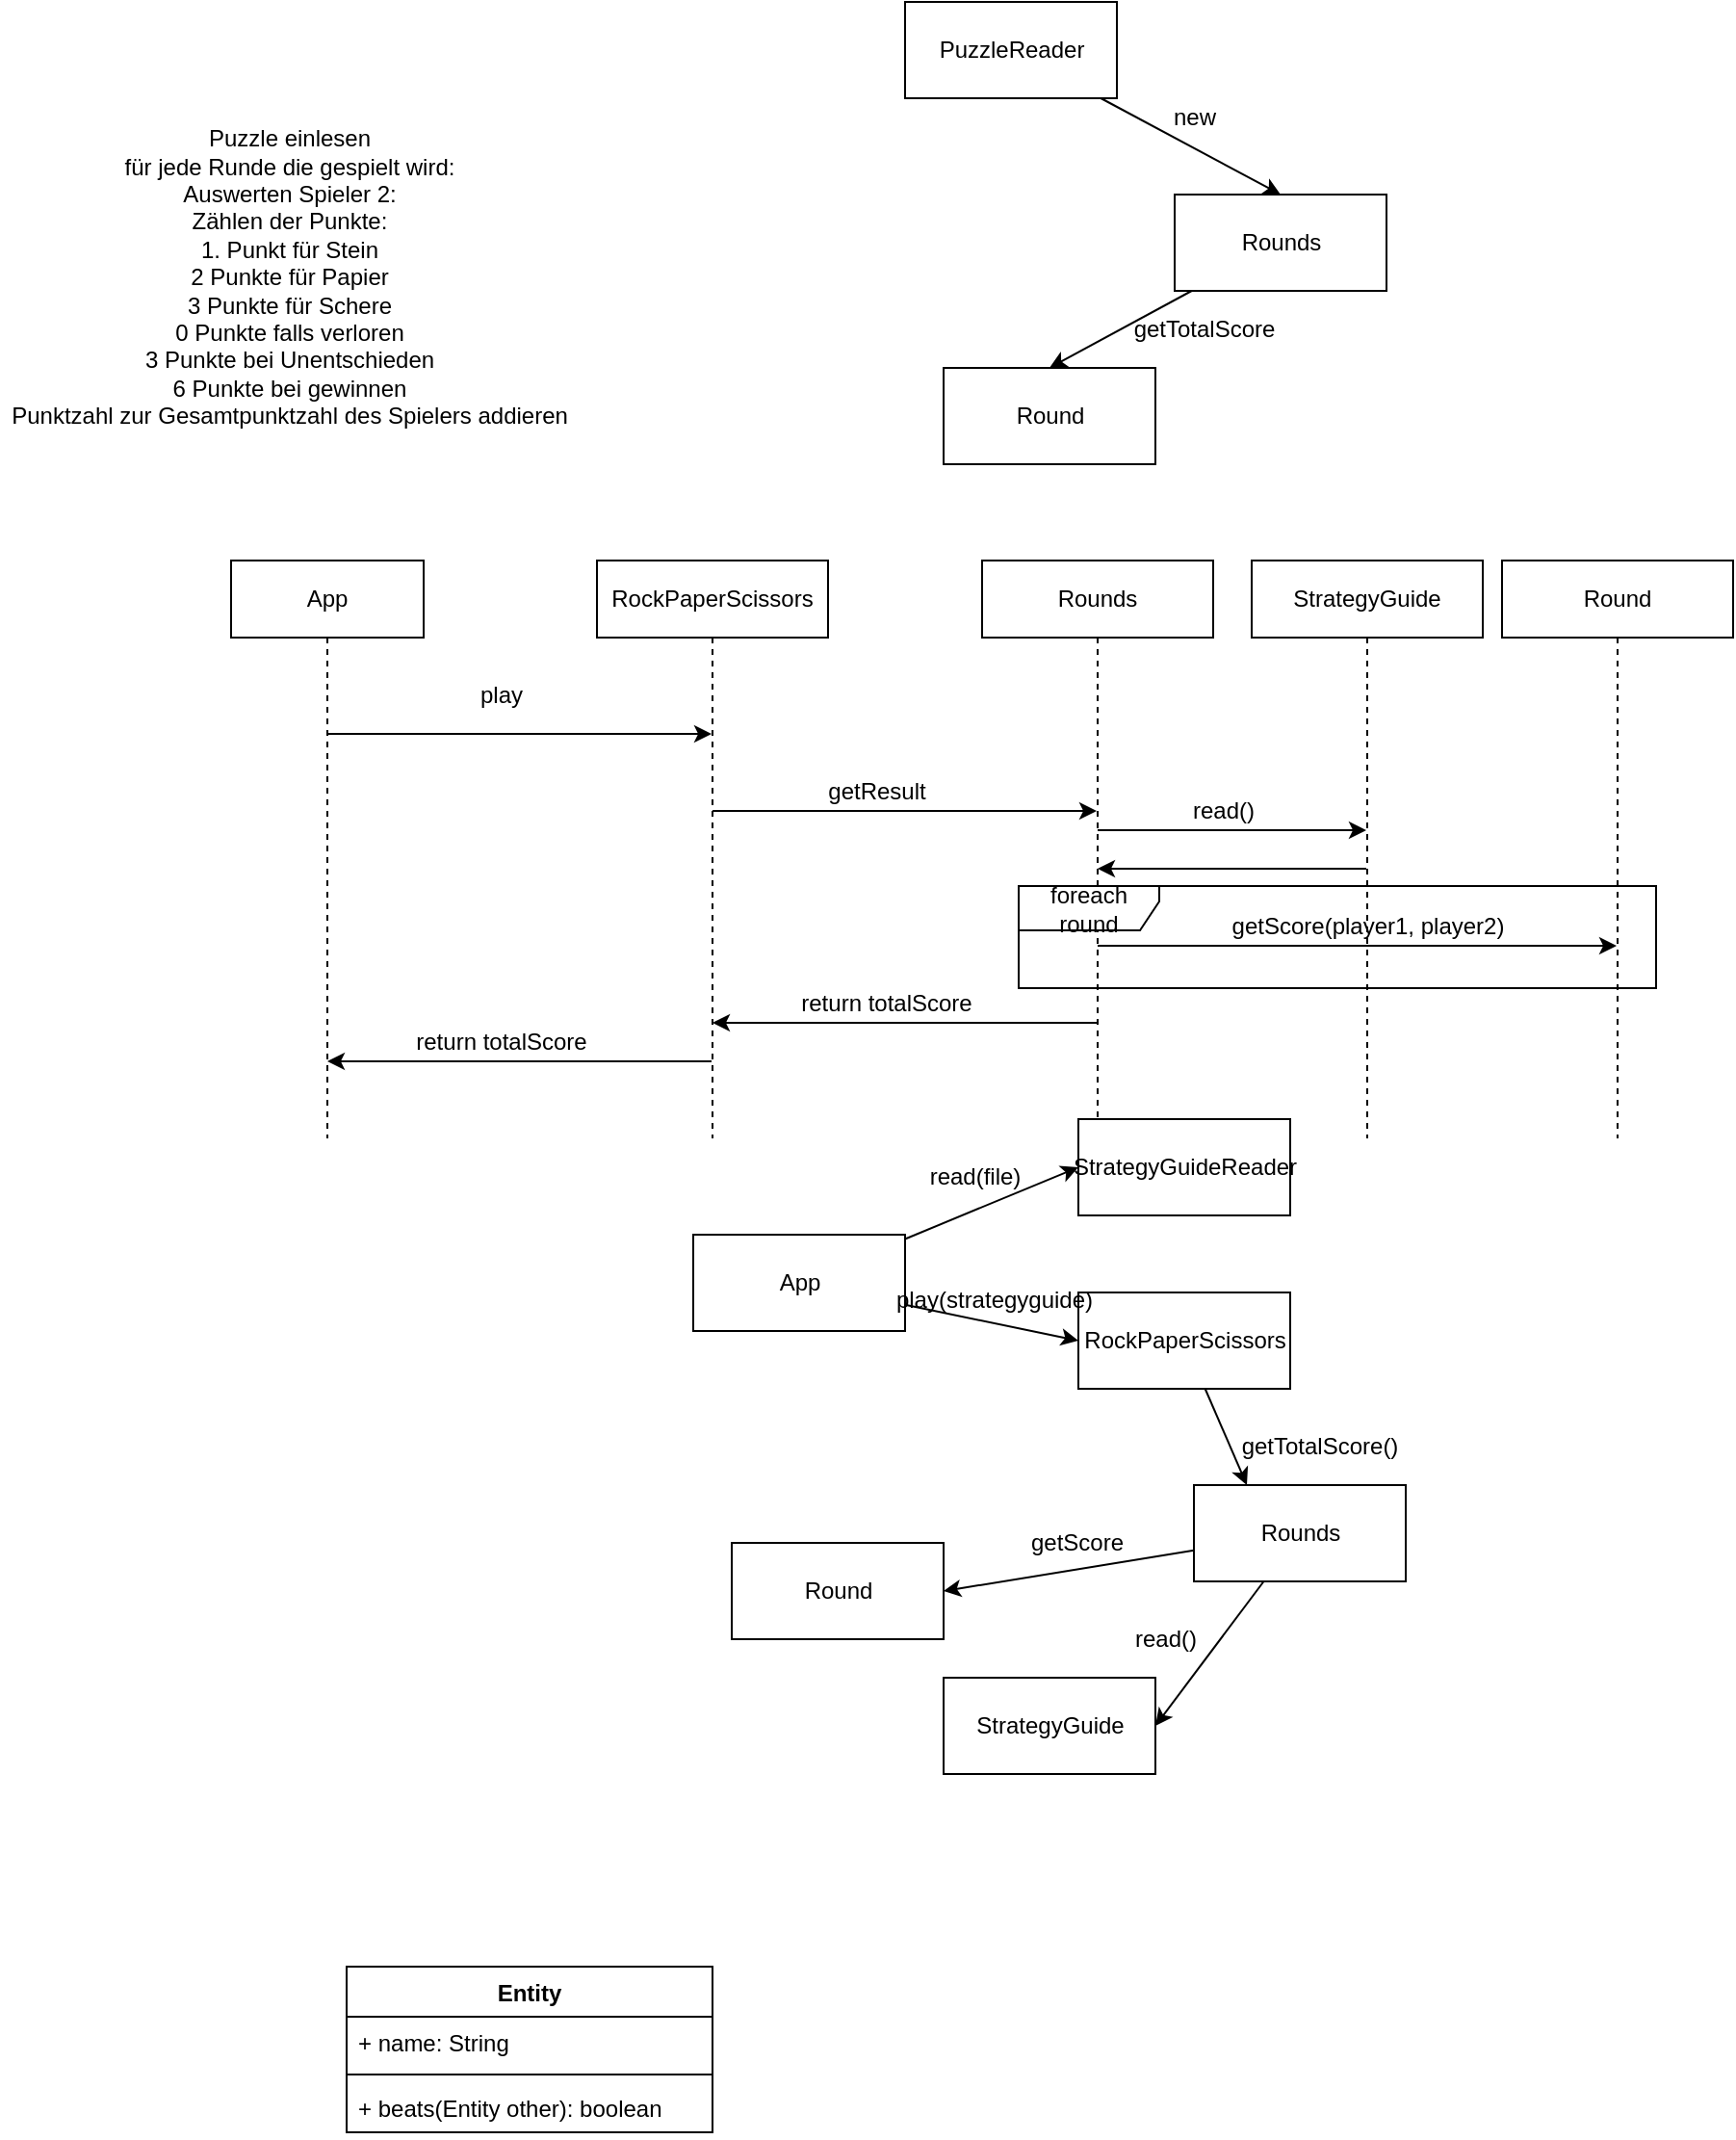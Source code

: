 <mxfile>
    <diagram id="aD26AJs0vOVM4HXc4V2d" name="Page-1">
        <mxGraphModel dx="1700" dy="1561" grid="1" gridSize="10" guides="1" tooltips="1" connect="1" arrows="1" fold="1" page="1" pageScale="1" pageWidth="850" pageHeight="1100" math="0" shadow="0">
            <root>
                <mxCell id="0"/>
                <mxCell id="1" parent="0"/>
                <mxCell id="2" value="Puzzle einlesen&lt;br&gt;für jede Runde die gespielt wird:&lt;br&gt;Auswerten Spieler 2:&lt;br&gt;Zählen der Punkte:&lt;br&gt;1. Punkt für Stein&lt;br&gt;2 Punkte für Papier&lt;br&gt;3 Punkte für Schere&lt;br&gt;0 Punkte falls verloren&lt;br&gt;3 Punkte bei Unentschieden&lt;br&gt;6 Punkte bei gewinnen&lt;br&gt;Punktzahl zur Gesamtpunktzahl des Spielers addieren&lt;br&gt;&amp;nbsp;" style="text;html=1;align=center;verticalAlign=middle;resizable=0;points=[];autosize=1;strokeColor=none;fillColor=none;" parent="1" vertex="1">
                    <mxGeometry x="-40" y="45" width="300" height="170" as="geometry"/>
                </mxCell>
                <mxCell id="5" style="edgeStyle=none;html=1;entryX=0.5;entryY=0;entryDx=0;entryDy=0;" parent="1" source="3" target="4" edge="1">
                    <mxGeometry relative="1" as="geometry"/>
                </mxCell>
                <mxCell id="3" value="PuzzleReader" style="html=1;" parent="1" vertex="1">
                    <mxGeometry x="430" y="-20" width="110" height="50" as="geometry"/>
                </mxCell>
                <mxCell id="8" style="edgeStyle=none;html=1;entryX=0.5;entryY=0;entryDx=0;entryDy=0;" parent="1" source="4" target="7" edge="1">
                    <mxGeometry relative="1" as="geometry"/>
                </mxCell>
                <mxCell id="4" value="Rounds" style="html=1;" parent="1" vertex="1">
                    <mxGeometry x="570" y="80" width="110" height="50" as="geometry"/>
                </mxCell>
                <mxCell id="6" value="new" style="text;html=1;align=center;verticalAlign=middle;resizable=0;points=[];autosize=1;strokeColor=none;fillColor=none;" parent="1" vertex="1">
                    <mxGeometry x="560" y="30" width="40" height="20" as="geometry"/>
                </mxCell>
                <mxCell id="7" value="Round" style="html=1;" parent="1" vertex="1">
                    <mxGeometry x="450" y="170" width="110" height="50" as="geometry"/>
                </mxCell>
                <mxCell id="9" value="getTotalScore" style="text;html=1;align=center;verticalAlign=middle;resizable=0;points=[];autosize=1;strokeColor=none;fillColor=none;" parent="1" vertex="1">
                    <mxGeometry x="540" y="140" width="90" height="20" as="geometry"/>
                </mxCell>
                <mxCell id="13" style="edgeStyle=none;html=1;" parent="1" source="11" target="12" edge="1">
                    <mxGeometry relative="1" as="geometry">
                        <Array as="points">
                            <mxPoint x="230" y="360"/>
                        </Array>
                    </mxGeometry>
                </mxCell>
                <mxCell id="11" value="App" style="shape=umlLifeline;perimeter=lifelinePerimeter;whiteSpace=wrap;html=1;container=1;collapsible=0;recursiveResize=0;outlineConnect=0;" parent="1" vertex="1">
                    <mxGeometry x="80" y="270" width="100" height="300" as="geometry"/>
                </mxCell>
                <mxCell id="16" style="edgeStyle=none;html=1;" parent="1" source="12" target="15" edge="1">
                    <mxGeometry relative="1" as="geometry">
                        <Array as="points">
                            <mxPoint x="430" y="400"/>
                        </Array>
                    </mxGeometry>
                </mxCell>
                <mxCell id="31" style="edgeStyle=none;html=1;" parent="1" source="12" target="11" edge="1">
                    <mxGeometry relative="1" as="geometry">
                        <Array as="points">
                            <mxPoint x="220" y="530"/>
                        </Array>
                    </mxGeometry>
                </mxCell>
                <mxCell id="12" value="RockPaperScissors" style="shape=umlLifeline;perimeter=lifelinePerimeter;whiteSpace=wrap;html=1;container=1;collapsible=0;recursiveResize=0;outlineConnect=0;" parent="1" vertex="1">
                    <mxGeometry x="270" y="270" width="120" height="300" as="geometry"/>
                </mxCell>
                <mxCell id="14" value="play" style="text;html=1;align=center;verticalAlign=middle;resizable=0;points=[];autosize=1;strokeColor=none;fillColor=none;" parent="1" vertex="1">
                    <mxGeometry x="200" y="330" width="40" height="20" as="geometry"/>
                </mxCell>
                <mxCell id="19" style="edgeStyle=none;html=1;" parent="1" source="15" target="18" edge="1">
                    <mxGeometry relative="1" as="geometry">
                        <Array as="points">
                            <mxPoint x="640" y="410"/>
                        </Array>
                    </mxGeometry>
                </mxCell>
                <mxCell id="26" style="edgeStyle=none;html=1;" parent="1" source="15" target="25" edge="1">
                    <mxGeometry relative="1" as="geometry">
                        <Array as="points">
                            <mxPoint x="660" y="470"/>
                        </Array>
                    </mxGeometry>
                </mxCell>
                <mxCell id="28" style="edgeStyle=none;html=1;" parent="1" source="15" target="12" edge="1">
                    <mxGeometry relative="1" as="geometry">
                        <Array as="points">
                            <mxPoint x="430" y="510"/>
                        </Array>
                    </mxGeometry>
                </mxCell>
                <mxCell id="15" value="Rounds" style="shape=umlLifeline;perimeter=lifelinePerimeter;whiteSpace=wrap;html=1;container=1;collapsible=0;recursiveResize=0;outlineConnect=0;" parent="1" vertex="1">
                    <mxGeometry x="470" y="270" width="120" height="300" as="geometry"/>
                </mxCell>
                <mxCell id="17" value="getResult" style="text;html=1;align=center;verticalAlign=middle;resizable=0;points=[];autosize=1;strokeColor=none;fillColor=none;" parent="1" vertex="1">
                    <mxGeometry x="380" y="380" width="70" height="20" as="geometry"/>
                </mxCell>
                <mxCell id="21" style="edgeStyle=none;html=1;" parent="1" source="18" target="15" edge="1">
                    <mxGeometry relative="1" as="geometry">
                        <Array as="points">
                            <mxPoint x="640" y="430"/>
                        </Array>
                    </mxGeometry>
                </mxCell>
                <mxCell id="18" value="StrategyGuide" style="shape=umlLifeline;perimeter=lifelinePerimeter;whiteSpace=wrap;html=1;container=1;collapsible=0;recursiveResize=0;outlineConnect=0;" parent="1" vertex="1">
                    <mxGeometry x="610" y="270" width="120" height="300" as="geometry"/>
                </mxCell>
                <mxCell id="20" value="read()" style="text;html=1;align=center;verticalAlign=middle;resizable=0;points=[];autosize=1;strokeColor=none;fillColor=none;" parent="1" vertex="1">
                    <mxGeometry x="570" y="390" width="50" height="20" as="geometry"/>
                </mxCell>
                <mxCell id="25" value="Round" style="shape=umlLifeline;perimeter=lifelinePerimeter;whiteSpace=wrap;html=1;container=1;collapsible=0;recursiveResize=0;outlineConnect=0;" parent="1" vertex="1">
                    <mxGeometry x="740" y="270" width="120" height="300" as="geometry"/>
                </mxCell>
                <mxCell id="27" value="getScore(player1, player2)" style="text;html=1;align=center;verticalAlign=middle;resizable=0;points=[];autosize=1;strokeColor=none;fillColor=none;" parent="1" vertex="1">
                    <mxGeometry x="590" y="450" width="160" height="20" as="geometry"/>
                </mxCell>
                <mxCell id="29" value="foreach&lt;br&gt;round" style="shape=umlFrame;whiteSpace=wrap;html=1;width=73;height=23;" parent="1" vertex="1">
                    <mxGeometry x="489" y="439" width="331" height="53" as="geometry"/>
                </mxCell>
                <mxCell id="30" value="return totalScore" style="text;html=1;align=center;verticalAlign=middle;resizable=0;points=[];autosize=1;strokeColor=none;fillColor=none;" parent="1" vertex="1">
                    <mxGeometry x="370" y="490" width="100" height="20" as="geometry"/>
                </mxCell>
                <mxCell id="32" value="return totalScore" style="text;html=1;align=center;verticalAlign=middle;resizable=0;points=[];autosize=1;strokeColor=none;fillColor=none;" parent="1" vertex="1">
                    <mxGeometry x="170" y="510" width="100" height="20" as="geometry"/>
                </mxCell>
                <mxCell id="35" style="edgeStyle=none;html=1;entryX=0;entryY=0.5;entryDx=0;entryDy=0;" parent="1" source="33" target="34" edge="1">
                    <mxGeometry relative="1" as="geometry"/>
                </mxCell>
                <mxCell id="51" style="edgeStyle=none;html=1;entryX=0;entryY=0.5;entryDx=0;entryDy=0;" parent="1" source="33" target="50" edge="1">
                    <mxGeometry relative="1" as="geometry"/>
                </mxCell>
                <mxCell id="33" value="App" style="html=1;" parent="1" vertex="1">
                    <mxGeometry x="320" y="620" width="110" height="50" as="geometry"/>
                </mxCell>
                <mxCell id="41" style="edgeStyle=none;html=1;entryX=0.25;entryY=0;entryDx=0;entryDy=0;" parent="1" source="34" target="37" edge="1">
                    <mxGeometry relative="1" as="geometry"/>
                </mxCell>
                <mxCell id="34" value="RockPaperScissors" style="html=1;" parent="1" vertex="1">
                    <mxGeometry x="520" y="650" width="110" height="50" as="geometry"/>
                </mxCell>
                <mxCell id="36" value="play(strategyguide)" style="text;html=1;align=center;verticalAlign=middle;resizable=0;points=[];autosize=1;strokeColor=none;fillColor=none;" parent="1" vertex="1">
                    <mxGeometry x="416" y="644" width="120" height="20" as="geometry"/>
                </mxCell>
                <mxCell id="43" style="edgeStyle=none;html=1;entryX=1;entryY=0.5;entryDx=0;entryDy=0;" parent="1" source="37" target="39" edge="1">
                    <mxGeometry relative="1" as="geometry"/>
                </mxCell>
                <mxCell id="48" style="edgeStyle=none;html=1;entryX=1;entryY=0.5;entryDx=0;entryDy=0;" parent="1" source="37" target="47" edge="1">
                    <mxGeometry relative="1" as="geometry"/>
                </mxCell>
                <mxCell id="37" value="Rounds" style="html=1;" parent="1" vertex="1">
                    <mxGeometry x="580" y="750" width="110" height="50" as="geometry"/>
                </mxCell>
                <mxCell id="39" value="StrategyGuide" style="html=1;" parent="1" vertex="1">
                    <mxGeometry x="450" y="850" width="110" height="50" as="geometry"/>
                </mxCell>
                <mxCell id="42" value="getTotalScore()" style="text;html=1;align=center;verticalAlign=middle;resizable=0;points=[];autosize=1;strokeColor=none;fillColor=none;" parent="1" vertex="1">
                    <mxGeometry x="595" y="720" width="100" height="20" as="geometry"/>
                </mxCell>
                <mxCell id="46" value="read()" style="text;html=1;align=center;verticalAlign=middle;resizable=0;points=[];autosize=1;strokeColor=none;fillColor=none;" parent="1" vertex="1">
                    <mxGeometry x="540" y="820" width="50" height="20" as="geometry"/>
                </mxCell>
                <mxCell id="47" value="Round" style="html=1;" parent="1" vertex="1">
                    <mxGeometry x="340" y="780" width="110" height="50" as="geometry"/>
                </mxCell>
                <mxCell id="49" value="getScore" style="text;html=1;align=center;verticalAlign=middle;resizable=0;points=[];autosize=1;strokeColor=none;fillColor=none;" parent="1" vertex="1">
                    <mxGeometry x="489" y="770" width="60" height="20" as="geometry"/>
                </mxCell>
                <mxCell id="50" value="StrategyGuideReader" style="html=1;" parent="1" vertex="1">
                    <mxGeometry x="520" y="560" width="110" height="50" as="geometry"/>
                </mxCell>
                <mxCell id="52" value="read(file)" style="text;html=1;align=center;verticalAlign=middle;resizable=0;points=[];autosize=1;strokeColor=none;fillColor=none;" parent="1" vertex="1">
                    <mxGeometry x="436" y="580" width="60" height="20" as="geometry"/>
                </mxCell>
                <mxCell id="55" value="Entity" style="swimlane;fontStyle=1;align=center;verticalAlign=top;childLayout=stackLayout;horizontal=1;startSize=26;horizontalStack=0;resizeParent=1;resizeParentMax=0;resizeLast=0;collapsible=1;marginBottom=0;" vertex="1" parent="1">
                    <mxGeometry x="140" y="1000" width="190" height="86" as="geometry"/>
                </mxCell>
                <mxCell id="56" value="+ name: String" style="text;strokeColor=none;fillColor=none;align=left;verticalAlign=top;spacingLeft=4;spacingRight=4;overflow=hidden;rotatable=0;points=[[0,0.5],[1,0.5]];portConstraint=eastwest;" vertex="1" parent="55">
                    <mxGeometry y="26" width="190" height="26" as="geometry"/>
                </mxCell>
                <mxCell id="57" value="" style="line;strokeWidth=1;fillColor=none;align=left;verticalAlign=middle;spacingTop=-1;spacingLeft=3;spacingRight=3;rotatable=0;labelPosition=right;points=[];portConstraint=eastwest;" vertex="1" parent="55">
                    <mxGeometry y="52" width="190" height="8" as="geometry"/>
                </mxCell>
                <mxCell id="58" value="+ beats(Entity other): boolean" style="text;strokeColor=none;fillColor=none;align=left;verticalAlign=top;spacingLeft=4;spacingRight=4;overflow=hidden;rotatable=0;points=[[0,0.5],[1,0.5]];portConstraint=eastwest;" vertex="1" parent="55">
                    <mxGeometry y="60" width="190" height="26" as="geometry"/>
                </mxCell>
            </root>
        </mxGraphModel>
    </diagram>
</mxfile>